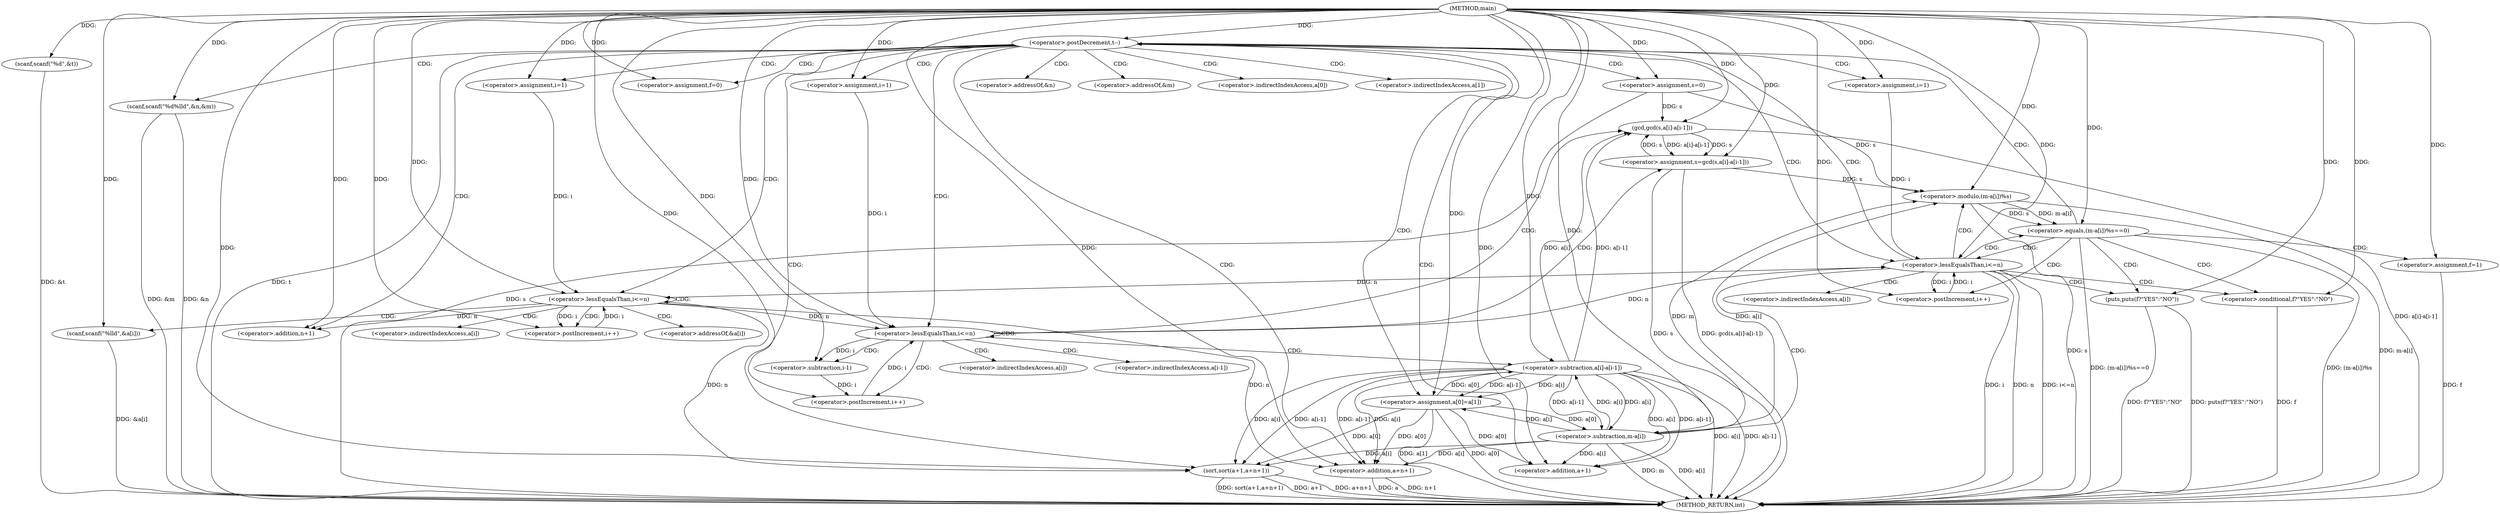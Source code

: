 digraph "main" {  
"1000115" [label = "(METHOD,main)" ]
"1000228" [label = "(METHOD_RETURN,int)" ]
"1000120" [label = "(scanf,scanf(\"%d\",&t))" ]
"1000125" [label = "(<operator>.postDecrement,t--)" ]
"1000129" [label = "(<operator>.assignment,f=0)" ]
"1000133" [label = "(<operator>.assignment,s=0)" ]
"1000136" [label = "(scanf,scanf(\"%d%lld\",&n,&m))" ]
"1000223" [label = "(puts,puts(f?\"YES\":\"NO\"))" ]
"1000144" [label = "(<operator>.assignment,i=1)" ]
"1000147" [label = "(<operator>.lessEqualsThan,i<=n)" ]
"1000150" [label = "(<operator>.postIncrement,i++)" ]
"1000152" [label = "(scanf,scanf(\"%lld\",&a[i]))" ]
"1000159" [label = "(sort,sort(a+1,a+n+1))" ]
"1000168" [label = "(<operator>.assignment,a[0]=a[1])" ]
"1000177" [label = "(<operator>.assignment,i=1)" ]
"1000180" [label = "(<operator>.lessEqualsThan,i<=n)" ]
"1000183" [label = "(<operator>.postIncrement,i++)" ]
"1000185" [label = "(<operator>.assignment,s=gcd(s,a[i]-a[i-1]))" ]
"1000200" [label = "(<operator>.assignment,i=1)" ]
"1000203" [label = "(<operator>.lessEqualsThan,i<=n)" ]
"1000206" [label = "(<operator>.postIncrement,i++)" ]
"1000209" [label = "(<operator>.equals,(m-a[i])%s==0)" ]
"1000224" [label = "(<operator>.conditional,f?\"YES\":\"NO\")" ]
"1000160" [label = "(<operator>.addition,a+1)" ]
"1000163" [label = "(<operator>.addition,a+n+1)" ]
"1000187" [label = "(gcd,gcd(s,a[i]-a[i-1]))" ]
"1000219" [label = "(<operator>.assignment,f=1)" ]
"1000165" [label = "(<operator>.addition,n+1)" ]
"1000189" [label = "(<operator>.subtraction,a[i]-a[i-1])" ]
"1000210" [label = "(<operator>.modulo,(m-a[i])%s)" ]
"1000211" [label = "(<operator>.subtraction,m-a[i])" ]
"1000195" [label = "(<operator>.subtraction,i-1)" ]
"1000138" [label = "(<operator>.addressOf,&n)" ]
"1000140" [label = "(<operator>.addressOf,&m)" ]
"1000154" [label = "(<operator>.addressOf,&a[i])" ]
"1000169" [label = "(<operator>.indirectIndexAccess,a[0])" ]
"1000172" [label = "(<operator>.indirectIndexAccess,a[1])" ]
"1000155" [label = "(<operator>.indirectIndexAccess,a[i])" ]
"1000190" [label = "(<operator>.indirectIndexAccess,a[i])" ]
"1000193" [label = "(<operator>.indirectIndexAccess,a[i-1])" ]
"1000213" [label = "(<operator>.indirectIndexAccess,a[i])" ]
  "1000120" -> "1000228"  [ label = "DDG: &t"] 
  "1000125" -> "1000228"  [ label = "DDG: t"] 
  "1000133" -> "1000228"  [ label = "DDG: s"] 
  "1000136" -> "1000228"  [ label = "DDG: &n"] 
  "1000136" -> "1000228"  [ label = "DDG: &m"] 
  "1000159" -> "1000228"  [ label = "DDG: a+1"] 
  "1000163" -> "1000228"  [ label = "DDG: a"] 
  "1000163" -> "1000228"  [ label = "DDG: n+1"] 
  "1000159" -> "1000228"  [ label = "DDG: a+n+1"] 
  "1000159" -> "1000228"  [ label = "DDG: sort(a+1,a+n+1)"] 
  "1000168" -> "1000228"  [ label = "DDG: a[0]"] 
  "1000168" -> "1000228"  [ label = "DDG: a[1]"] 
  "1000203" -> "1000228"  [ label = "DDG: i"] 
  "1000203" -> "1000228"  [ label = "DDG: n"] 
  "1000203" -> "1000228"  [ label = "DDG: i<=n"] 
  "1000211" -> "1000228"  [ label = "DDG: m"] 
  "1000211" -> "1000228"  [ label = "DDG: a[i]"] 
  "1000210" -> "1000228"  [ label = "DDG: m-a[i]"] 
  "1000210" -> "1000228"  [ label = "DDG: s"] 
  "1000209" -> "1000228"  [ label = "DDG: (m-a[i])%s"] 
  "1000209" -> "1000228"  [ label = "DDG: (m-a[i])%s==0"] 
  "1000219" -> "1000228"  [ label = "DDG: f"] 
  "1000224" -> "1000228"  [ label = "DDG: f"] 
  "1000223" -> "1000228"  [ label = "DDG: f?\"YES\":\"NO\""] 
  "1000223" -> "1000228"  [ label = "DDG: puts(f?\"YES\":\"NO\")"] 
  "1000185" -> "1000228"  [ label = "DDG: s"] 
  "1000189" -> "1000228"  [ label = "DDG: a[i]"] 
  "1000189" -> "1000228"  [ label = "DDG: a[i-1]"] 
  "1000187" -> "1000228"  [ label = "DDG: a[i]-a[i-1]"] 
  "1000185" -> "1000228"  [ label = "DDG: gcd(s,a[i]-a[i-1])"] 
  "1000152" -> "1000228"  [ label = "DDG: &a[i]"] 
  "1000115" -> "1000120"  [ label = "DDG: "] 
  "1000115" -> "1000125"  [ label = "DDG: "] 
  "1000115" -> "1000129"  [ label = "DDG: "] 
  "1000115" -> "1000133"  [ label = "DDG: "] 
  "1000115" -> "1000136"  [ label = "DDG: "] 
  "1000115" -> "1000144"  [ label = "DDG: "] 
  "1000115" -> "1000152"  [ label = "DDG: "] 
  "1000211" -> "1000168"  [ label = "DDG: a[i]"] 
  "1000189" -> "1000168"  [ label = "DDG: a[i]"] 
  "1000189" -> "1000168"  [ label = "DDG: a[i-1]"] 
  "1000115" -> "1000168"  [ label = "DDG: "] 
  "1000115" -> "1000177"  [ label = "DDG: "] 
  "1000187" -> "1000185"  [ label = "DDG: s"] 
  "1000187" -> "1000185"  [ label = "DDG: a[i]-a[i-1]"] 
  "1000115" -> "1000200"  [ label = "DDG: "] 
  "1000115" -> "1000223"  [ label = "DDG: "] 
  "1000144" -> "1000147"  [ label = "DDG: i"] 
  "1000150" -> "1000147"  [ label = "DDG: i"] 
  "1000115" -> "1000147"  [ label = "DDG: "] 
  "1000203" -> "1000147"  [ label = "DDG: n"] 
  "1000147" -> "1000150"  [ label = "DDG: i"] 
  "1000115" -> "1000150"  [ label = "DDG: "] 
  "1000115" -> "1000159"  [ label = "DDG: "] 
  "1000168" -> "1000159"  [ label = "DDG: a[0]"] 
  "1000211" -> "1000159"  [ label = "DDG: a[i]"] 
  "1000189" -> "1000159"  [ label = "DDG: a[i]"] 
  "1000189" -> "1000159"  [ label = "DDG: a[i-1]"] 
  "1000147" -> "1000159"  [ label = "DDG: n"] 
  "1000177" -> "1000180"  [ label = "DDG: i"] 
  "1000183" -> "1000180"  [ label = "DDG: i"] 
  "1000115" -> "1000180"  [ label = "DDG: "] 
  "1000147" -> "1000180"  [ label = "DDG: n"] 
  "1000195" -> "1000183"  [ label = "DDG: i"] 
  "1000115" -> "1000183"  [ label = "DDG: "] 
  "1000115" -> "1000185"  [ label = "DDG: "] 
  "1000200" -> "1000203"  [ label = "DDG: i"] 
  "1000206" -> "1000203"  [ label = "DDG: i"] 
  "1000115" -> "1000203"  [ label = "DDG: "] 
  "1000180" -> "1000203"  [ label = "DDG: n"] 
  "1000203" -> "1000206"  [ label = "DDG: i"] 
  "1000115" -> "1000206"  [ label = "DDG: "] 
  "1000115" -> "1000224"  [ label = "DDG: "] 
  "1000168" -> "1000160"  [ label = "DDG: a[0]"] 
  "1000211" -> "1000160"  [ label = "DDG: a[i]"] 
  "1000189" -> "1000160"  [ label = "DDG: a[i]"] 
  "1000189" -> "1000160"  [ label = "DDG: a[i-1]"] 
  "1000115" -> "1000160"  [ label = "DDG: "] 
  "1000168" -> "1000163"  [ label = "DDG: a[0]"] 
  "1000211" -> "1000163"  [ label = "DDG: a[i]"] 
  "1000189" -> "1000163"  [ label = "DDG: a[i]"] 
  "1000189" -> "1000163"  [ label = "DDG: a[i-1]"] 
  "1000115" -> "1000163"  [ label = "DDG: "] 
  "1000147" -> "1000163"  [ label = "DDG: n"] 
  "1000133" -> "1000187"  [ label = "DDG: s"] 
  "1000185" -> "1000187"  [ label = "DDG: s"] 
  "1000115" -> "1000187"  [ label = "DDG: "] 
  "1000189" -> "1000187"  [ label = "DDG: a[i-1]"] 
  "1000189" -> "1000187"  [ label = "DDG: a[i]"] 
  "1000210" -> "1000209"  [ label = "DDG: s"] 
  "1000210" -> "1000209"  [ label = "DDG: m-a[i]"] 
  "1000115" -> "1000209"  [ label = "DDG: "] 
  "1000115" -> "1000219"  [ label = "DDG: "] 
  "1000147" -> "1000165"  [ label = "DDG: n"] 
  "1000115" -> "1000165"  [ label = "DDG: "] 
  "1000211" -> "1000189"  [ label = "DDG: a[i]"] 
  "1000168" -> "1000189"  [ label = "DDG: a[0]"] 
  "1000115" -> "1000189"  [ label = "DDG: "] 
  "1000211" -> "1000210"  [ label = "DDG: m"] 
  "1000211" -> "1000210"  [ label = "DDG: a[i]"] 
  "1000133" -> "1000210"  [ label = "DDG: s"] 
  "1000185" -> "1000210"  [ label = "DDG: s"] 
  "1000115" -> "1000210"  [ label = "DDG: "] 
  "1000115" -> "1000211"  [ label = "DDG: "] 
  "1000189" -> "1000211"  [ label = "DDG: a[i]"] 
  "1000168" -> "1000211"  [ label = "DDG: a[0]"] 
  "1000189" -> "1000211"  [ label = "DDG: a[i-1]"] 
  "1000180" -> "1000195"  [ label = "DDG: i"] 
  "1000115" -> "1000195"  [ label = "DDG: "] 
  "1000125" -> "1000200"  [ label = "CDG: "] 
  "1000125" -> "1000180"  [ label = "CDG: "] 
  "1000125" -> "1000133"  [ label = "CDG: "] 
  "1000125" -> "1000136"  [ label = "CDG: "] 
  "1000125" -> "1000144"  [ label = "CDG: "] 
  "1000125" -> "1000165"  [ label = "CDG: "] 
  "1000125" -> "1000172"  [ label = "CDG: "] 
  "1000125" -> "1000169"  [ label = "CDG: "] 
  "1000125" -> "1000163"  [ label = "CDG: "] 
  "1000125" -> "1000168"  [ label = "CDG: "] 
  "1000125" -> "1000159"  [ label = "CDG: "] 
  "1000125" -> "1000203"  [ label = "CDG: "] 
  "1000125" -> "1000129"  [ label = "CDG: "] 
  "1000125" -> "1000147"  [ label = "CDG: "] 
  "1000125" -> "1000160"  [ label = "CDG: "] 
  "1000125" -> "1000177"  [ label = "CDG: "] 
  "1000125" -> "1000140"  [ label = "CDG: "] 
  "1000125" -> "1000138"  [ label = "CDG: "] 
  "1000147" -> "1000152"  [ label = "CDG: "] 
  "1000147" -> "1000150"  [ label = "CDG: "] 
  "1000147" -> "1000155"  [ label = "CDG: "] 
  "1000147" -> "1000154"  [ label = "CDG: "] 
  "1000147" -> "1000147"  [ label = "CDG: "] 
  "1000180" -> "1000195"  [ label = "CDG: "] 
  "1000180" -> "1000180"  [ label = "CDG: "] 
  "1000180" -> "1000183"  [ label = "CDG: "] 
  "1000180" -> "1000189"  [ label = "CDG: "] 
  "1000180" -> "1000190"  [ label = "CDG: "] 
  "1000180" -> "1000193"  [ label = "CDG: "] 
  "1000180" -> "1000187"  [ label = "CDG: "] 
  "1000180" -> "1000185"  [ label = "CDG: "] 
  "1000203" -> "1000125"  [ label = "CDG: "] 
  "1000203" -> "1000211"  [ label = "CDG: "] 
  "1000203" -> "1000213"  [ label = "CDG: "] 
  "1000203" -> "1000210"  [ label = "CDG: "] 
  "1000203" -> "1000224"  [ label = "CDG: "] 
  "1000203" -> "1000209"  [ label = "CDG: "] 
  "1000203" -> "1000223"  [ label = "CDG: "] 
  "1000209" -> "1000219"  [ label = "CDG: "] 
  "1000209" -> "1000206"  [ label = "CDG: "] 
  "1000209" -> "1000203"  [ label = "CDG: "] 
  "1000209" -> "1000125"  [ label = "CDG: "] 
  "1000209" -> "1000224"  [ label = "CDG: "] 
  "1000209" -> "1000223"  [ label = "CDG: "] 
}
